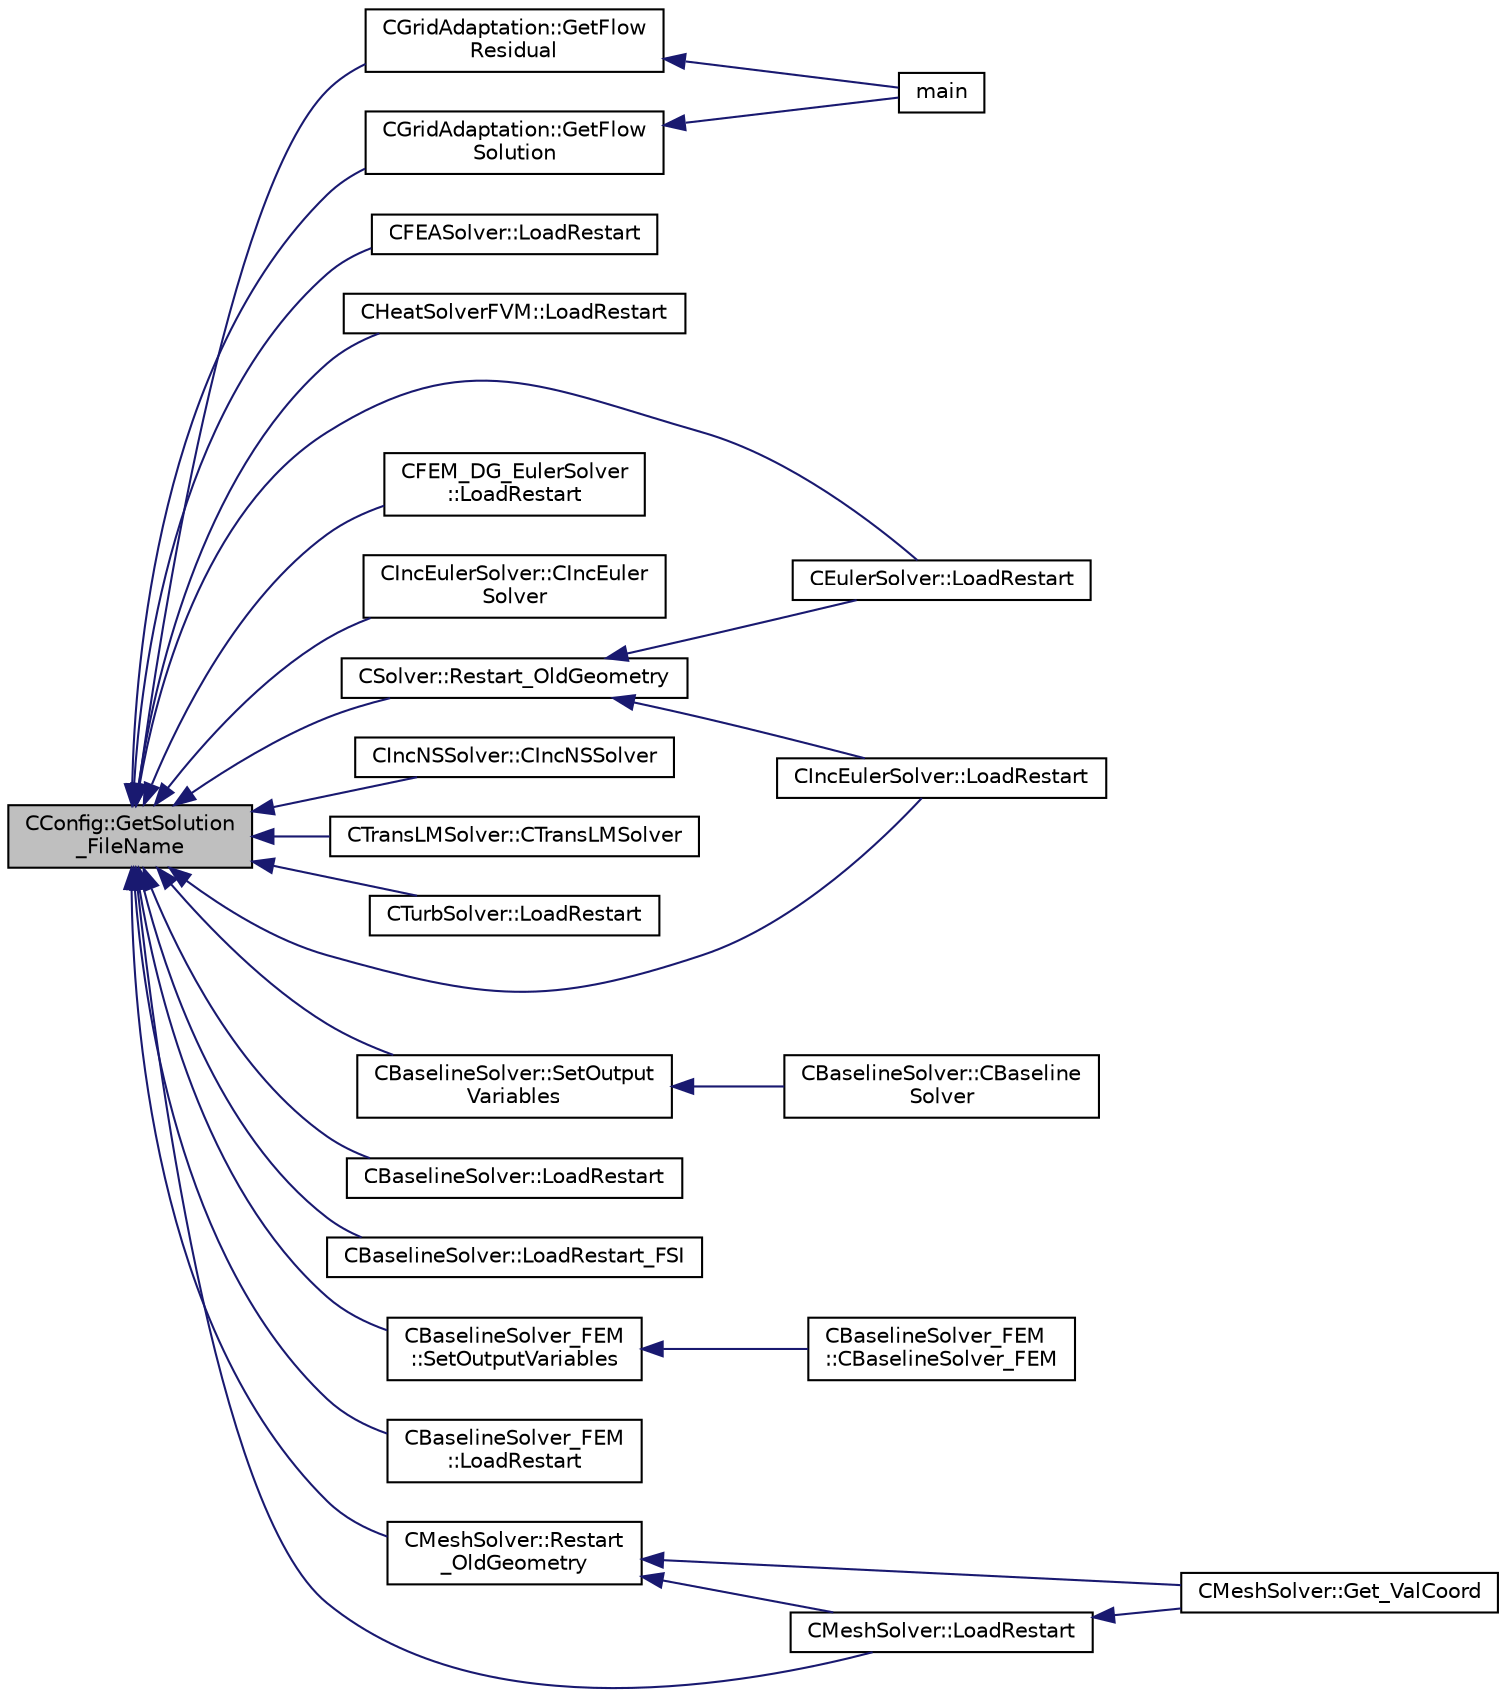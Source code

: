 digraph "CConfig::GetSolution_FileName"
{
  edge [fontname="Helvetica",fontsize="10",labelfontname="Helvetica",labelfontsize="10"];
  node [fontname="Helvetica",fontsize="10",shape=record];
  rankdir="LR";
  Node11605 [label="CConfig::GetSolution\l_FileName",height=0.2,width=0.4,color="black", fillcolor="grey75", style="filled", fontcolor="black"];
  Node11605 -> Node11606 [dir="back",color="midnightblue",fontsize="10",style="solid",fontname="Helvetica"];
  Node11606 [label="CGridAdaptation::GetFlow\lSolution",height=0.2,width=0.4,color="black", fillcolor="white", style="filled",URL="$class_c_grid_adaptation.html#ad5e7c8773eb8cc99951468535002ec60",tooltip="Read the flow solution from the restart file. "];
  Node11606 -> Node11607 [dir="back",color="midnightblue",fontsize="10",style="solid",fontname="Helvetica"];
  Node11607 [label="main",height=0.2,width=0.4,color="black", fillcolor="white", style="filled",URL="$_s_u2___m_s_h_8cpp.html#a0ddf1224851353fc92bfbff6f499fa97"];
  Node11605 -> Node11608 [dir="back",color="midnightblue",fontsize="10",style="solid",fontname="Helvetica"];
  Node11608 [label="CGridAdaptation::GetFlow\lResidual",height=0.2,width=0.4,color="black", fillcolor="white", style="filled",URL="$class_c_grid_adaptation.html#a6d63df3dacd52b8f4b918b24642365a0",tooltip="Read the flow solution from the restart file. "];
  Node11608 -> Node11607 [dir="back",color="midnightblue",fontsize="10",style="solid",fontname="Helvetica"];
  Node11605 -> Node11609 [dir="back",color="midnightblue",fontsize="10",style="solid",fontname="Helvetica"];
  Node11609 [label="CFEASolver::LoadRestart",height=0.2,width=0.4,color="black", fillcolor="white", style="filled",URL="$class_c_f_e_a_solver.html#a5f70ded742a6204f439628d029ac294a",tooltip="Load a solution from a restart file. "];
  Node11605 -> Node11610 [dir="back",color="midnightblue",fontsize="10",style="solid",fontname="Helvetica"];
  Node11610 [label="CHeatSolverFVM::LoadRestart",height=0.2,width=0.4,color="black", fillcolor="white", style="filled",URL="$class_c_heat_solver_f_v_m.html#a206fdd2ca3b6c1a050945a07dc38bd80",tooltip="Load a solution from a restart file. "];
  Node11605 -> Node11611 [dir="back",color="midnightblue",fontsize="10",style="solid",fontname="Helvetica"];
  Node11611 [label="CEulerSolver::LoadRestart",height=0.2,width=0.4,color="black", fillcolor="white", style="filled",URL="$class_c_euler_solver.html#a463d0854ec9cfb4a277794df9329ebae",tooltip="Load a solution from a restart file. "];
  Node11605 -> Node11612 [dir="back",color="midnightblue",fontsize="10",style="solid",fontname="Helvetica"];
  Node11612 [label="CFEM_DG_EulerSolver\l::LoadRestart",height=0.2,width=0.4,color="black", fillcolor="white", style="filled",URL="$class_c_f_e_m___d_g___euler_solver.html#aa7f0f59d70754d0b2abb8face8f8398d",tooltip="Load a solution from a restart file. "];
  Node11605 -> Node11613 [dir="back",color="midnightblue",fontsize="10",style="solid",fontname="Helvetica"];
  Node11613 [label="CIncEulerSolver::CIncEuler\lSolver",height=0.2,width=0.4,color="black", fillcolor="white", style="filled",URL="$class_c_inc_euler_solver.html#a91f644b8f9a00215bac5bcd31dfc06d8"];
  Node11605 -> Node11614 [dir="back",color="midnightblue",fontsize="10",style="solid",fontname="Helvetica"];
  Node11614 [label="CIncEulerSolver::LoadRestart",height=0.2,width=0.4,color="black", fillcolor="white", style="filled",URL="$class_c_inc_euler_solver.html#aa4c572590c60bbc0f3db269eb55ea12f",tooltip="Load a solution from a restart file. "];
  Node11605 -> Node11615 [dir="back",color="midnightblue",fontsize="10",style="solid",fontname="Helvetica"];
  Node11615 [label="CIncNSSolver::CIncNSSolver",height=0.2,width=0.4,color="black", fillcolor="white", style="filled",URL="$class_c_inc_n_s_solver.html#a82152ac7e91fb1c5c073d98a1f08e2aa"];
  Node11605 -> Node11616 [dir="back",color="midnightblue",fontsize="10",style="solid",fontname="Helvetica"];
  Node11616 [label="CTransLMSolver::CTransLMSolver",height=0.2,width=0.4,color="black", fillcolor="white", style="filled",URL="$class_c_trans_l_m_solver.html#a4975cbf30f2954e3da1244832999eda0"];
  Node11605 -> Node11617 [dir="back",color="midnightblue",fontsize="10",style="solid",fontname="Helvetica"];
  Node11617 [label="CTurbSolver::LoadRestart",height=0.2,width=0.4,color="black", fillcolor="white", style="filled",URL="$class_c_turb_solver.html#a943c5037261d947714a8767bc77b7103",tooltip="Load a solution from a restart file. "];
  Node11605 -> Node11618 [dir="back",color="midnightblue",fontsize="10",style="solid",fontname="Helvetica"];
  Node11618 [label="CSolver::Restart_OldGeometry",height=0.2,width=0.4,color="black", fillcolor="white", style="filled",URL="$class_c_solver.html#a5a2c57500290322ac02752f98fa1f163",tooltip="Load the geometries at the previous time states n and nM1. "];
  Node11618 -> Node11611 [dir="back",color="midnightblue",fontsize="10",style="solid",fontname="Helvetica"];
  Node11618 -> Node11614 [dir="back",color="midnightblue",fontsize="10",style="solid",fontname="Helvetica"];
  Node11605 -> Node11619 [dir="back",color="midnightblue",fontsize="10",style="solid",fontname="Helvetica"];
  Node11619 [label="CBaselineSolver::SetOutput\lVariables",height=0.2,width=0.4,color="black", fillcolor="white", style="filled",URL="$class_c_baseline_solver.html#ab8e4b1b71d637dd0adee324d4a7a6315",tooltip="Set the number of variables and string names from the restart file. "];
  Node11619 -> Node11620 [dir="back",color="midnightblue",fontsize="10",style="solid",fontname="Helvetica"];
  Node11620 [label="CBaselineSolver::CBaseline\lSolver",height=0.2,width=0.4,color="black", fillcolor="white", style="filled",URL="$class_c_baseline_solver.html#a996d9c6ee613b5b45a25a765f3c5e2cd"];
  Node11605 -> Node11621 [dir="back",color="midnightblue",fontsize="10",style="solid",fontname="Helvetica"];
  Node11621 [label="CBaselineSolver::LoadRestart",height=0.2,width=0.4,color="black", fillcolor="white", style="filled",URL="$class_c_baseline_solver.html#acb5f7a5211dcf8ba4337e9b251024553",tooltip="Load a solution from a restart file. "];
  Node11605 -> Node11622 [dir="back",color="midnightblue",fontsize="10",style="solid",fontname="Helvetica"];
  Node11622 [label="CBaselineSolver::LoadRestart_FSI",height=0.2,width=0.4,color="black", fillcolor="white", style="filled",URL="$class_c_baseline_solver.html#a548bcd96c3163a46e4cdf6a041818d2a",tooltip="Load a FSI solution from a restart file. "];
  Node11605 -> Node11623 [dir="back",color="midnightblue",fontsize="10",style="solid",fontname="Helvetica"];
  Node11623 [label="CBaselineSolver_FEM\l::SetOutputVariables",height=0.2,width=0.4,color="black", fillcolor="white", style="filled",URL="$class_c_baseline_solver___f_e_m.html#a5fefb73afd97e76701e64867015db7df",tooltip="Set the number of variables and string names from the restart file. "];
  Node11623 -> Node11624 [dir="back",color="midnightblue",fontsize="10",style="solid",fontname="Helvetica"];
  Node11624 [label="CBaselineSolver_FEM\l::CBaselineSolver_FEM",height=0.2,width=0.4,color="black", fillcolor="white", style="filled",URL="$class_c_baseline_solver___f_e_m.html#a555c5501fce1dfa608bba1e8f77232d1"];
  Node11605 -> Node11625 [dir="back",color="midnightblue",fontsize="10",style="solid",fontname="Helvetica"];
  Node11625 [label="CBaselineSolver_FEM\l::LoadRestart",height=0.2,width=0.4,color="black", fillcolor="white", style="filled",URL="$class_c_baseline_solver___f_e_m.html#a03cc117d6e9e3a8170d1f02fd8ca1909",tooltip="Load a solution from a restart file. "];
  Node11605 -> Node11626 [dir="back",color="midnightblue",fontsize="10",style="solid",fontname="Helvetica"];
  Node11626 [label="CMeshSolver::LoadRestart",height=0.2,width=0.4,color="black", fillcolor="white", style="filled",URL="$class_c_mesh_solver.html#a158c64de91317d7570e7192493fe0a19",tooltip="Load a solution from a restart file. "];
  Node11626 -> Node11627 [dir="back",color="midnightblue",fontsize="10",style="solid",fontname="Helvetica"];
  Node11627 [label="CMeshSolver::Get_ValCoord",height=0.2,width=0.4,color="black", fillcolor="white", style="filled",URL="$class_c_mesh_solver.html#a91bd5c2365d1a619c804311e0d5550cb",tooltip="Get the value of the reference coordinate to set on the element structure. "];
  Node11605 -> Node11628 [dir="back",color="midnightblue",fontsize="10",style="solid",fontname="Helvetica"];
  Node11628 [label="CMeshSolver::Restart\l_OldGeometry",height=0.2,width=0.4,color="black", fillcolor="white", style="filled",URL="$class_c_mesh_solver.html#a574b9ed9e35690629a7c706e8e0c32e7",tooltip="Load the geometries at the previous time states n and nM1. "];
  Node11628 -> Node11627 [dir="back",color="midnightblue",fontsize="10",style="solid",fontname="Helvetica"];
  Node11628 -> Node11626 [dir="back",color="midnightblue",fontsize="10",style="solid",fontname="Helvetica"];
}
